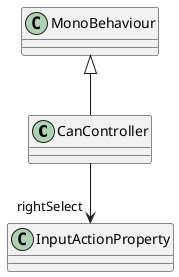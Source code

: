 @startuml
class CanController {
}
MonoBehaviour <|-- CanController
CanController --> "rightSelect" InputActionProperty
@enduml
